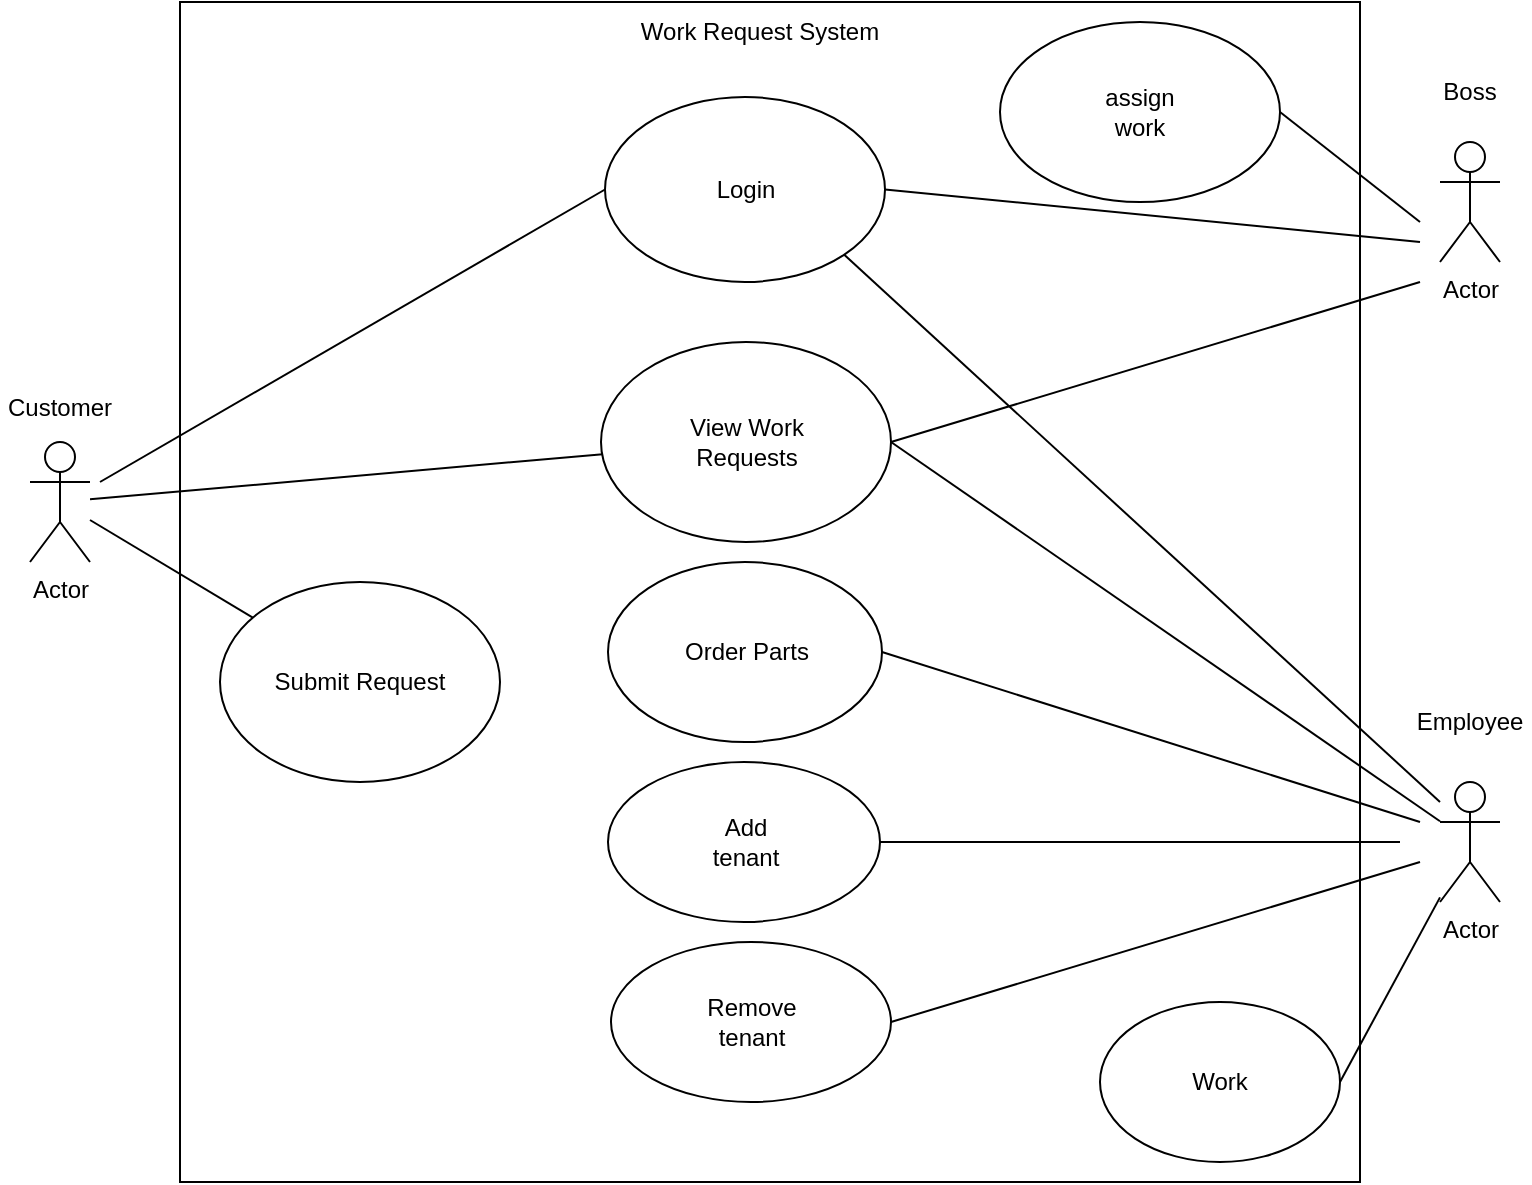<mxfile version="22.1.4" type="google">
  <diagram name="Page-1" id="821M0RyQgXoPKNFaXJW5">
    <mxGraphModel grid="1" page="1" gridSize="10" guides="1" tooltips="1" connect="1" arrows="1" fold="1" pageScale="1" pageWidth="850" pageHeight="1100" math="0" shadow="0">
      <root>
        <mxCell id="0" />
        <mxCell id="1" parent="0" />
        <mxCell id="UMcOcCKrK3EuyzEz2Q15-1" value="Actor" style="shape=umlActor;verticalLabelPosition=bottom;verticalAlign=top;html=1;outlineConnect=0;fontColor=default;" vertex="1" parent="1">
          <mxGeometry x="45" y="410" width="30" height="60" as="geometry" />
        </mxCell>
        <mxCell id="UMcOcCKrK3EuyzEz2Q15-3" value="" style="whiteSpace=wrap;html=1;aspect=fixed;" vertex="1" parent="1">
          <mxGeometry x="120" y="190" width="590" height="590" as="geometry" />
        </mxCell>
        <mxCell id="UMcOcCKrK3EuyzEz2Q15-4" value="Work Request System" style="text;html=1;strokeColor=none;fillColor=none;align=center;verticalAlign=middle;whiteSpace=wrap;rounded=0;" vertex="1" parent="1">
          <mxGeometry x="330" y="190" width="160" height="30" as="geometry" />
        </mxCell>
        <mxCell id="UMcOcCKrK3EuyzEz2Q15-5" value="" style="ellipse;whiteSpace=wrap;html=1;" vertex="1" parent="1">
          <mxGeometry x="140" y="480" width="140" height="100" as="geometry" />
        </mxCell>
        <mxCell id="UMcOcCKrK3EuyzEz2Q15-6" value="Submit Request" style="text;html=1;strokeColor=none;fillColor=none;align=center;verticalAlign=middle;whiteSpace=wrap;rounded=0;" vertex="1" parent="1">
          <mxGeometry x="165" y="507.5" width="90" height="45" as="geometry" />
        </mxCell>
        <mxCell id="UMcOcCKrK3EuyzEz2Q15-7" value="Customer" style="text;html=1;strokeColor=none;fillColor=none;align=center;verticalAlign=middle;whiteSpace=wrap;rounded=0;" vertex="1" parent="1">
          <mxGeometry x="30" y="377.5" width="60" height="30" as="geometry" />
        </mxCell>
        <mxCell id="UMcOcCKrK3EuyzEz2Q15-8" value="" style="ellipse;whiteSpace=wrap;html=1;" vertex="1" parent="1">
          <mxGeometry x="330.5" y="360" width="145" height="100" as="geometry" />
        </mxCell>
        <mxCell id="UMcOcCKrK3EuyzEz2Q15-9" value="View Work Requests" style="text;html=1;strokeColor=none;fillColor=none;align=center;verticalAlign=middle;whiteSpace=wrap;rounded=0;" vertex="1" parent="1">
          <mxGeometry x="355.5" y="387.5" width="95" height="45" as="geometry" />
        </mxCell>
        <mxCell id="UMcOcCKrK3EuyzEz2Q15-23" value="" style="endArrow=none;html=1;rounded=0;" edge="1" parent="1" source="UMcOcCKrK3EuyzEz2Q15-1" target="UMcOcCKrK3EuyzEz2Q15-5">
          <mxGeometry width="50" height="50" relative="1" as="geometry">
            <mxPoint x="300" y="460" as="sourcePoint" />
            <mxPoint x="350" y="410" as="targetPoint" />
          </mxGeometry>
        </mxCell>
        <mxCell id="UMcOcCKrK3EuyzEz2Q15-24" value="" style="endArrow=none;html=1;rounded=0;entryX=0.006;entryY=0.561;entryDx=0;entryDy=0;entryPerimeter=0;" edge="1" parent="1" source="UMcOcCKrK3EuyzEz2Q15-1" target="UMcOcCKrK3EuyzEz2Q15-8">
          <mxGeometry width="50" height="50" relative="1" as="geometry">
            <mxPoint x="300" y="460" as="sourcePoint" />
            <mxPoint x="350" y="410" as="targetPoint" />
          </mxGeometry>
        </mxCell>
        <mxCell id="liWrBR8Kp_9Ju5rL2Qop-1" value="Actor" style="shape=umlActor;verticalLabelPosition=bottom;verticalAlign=top;html=1;outlineConnect=0;" vertex="1" parent="1">
          <mxGeometry x="750" y="260" width="30" height="60" as="geometry" />
        </mxCell>
        <mxCell id="liWrBR8Kp_9Ju5rL2Qop-2" value="Actor" style="shape=umlActor;verticalLabelPosition=bottom;verticalAlign=top;html=1;outlineConnect=0;" vertex="1" parent="1">
          <mxGeometry x="750" y="580" width="30" height="60" as="geometry" />
        </mxCell>
        <mxCell id="liWrBR8Kp_9Ju5rL2Qop-3" value="Boss" style="text;html=1;strokeColor=none;fillColor=none;align=center;verticalAlign=middle;whiteSpace=wrap;rounded=0;" vertex="1" parent="1">
          <mxGeometry x="735" y="220" width="60" height="30" as="geometry" />
        </mxCell>
        <mxCell id="liWrBR8Kp_9Ju5rL2Qop-4" value="Employee" style="text;html=1;strokeColor=none;fillColor=none;align=center;verticalAlign=middle;whiteSpace=wrap;rounded=0;" vertex="1" parent="1">
          <mxGeometry x="735" y="535" width="60" height="30" as="geometry" />
        </mxCell>
        <mxCell id="liWrBR8Kp_9Ju5rL2Qop-5" value="" style="ellipse;whiteSpace=wrap;html=1;" vertex="1" parent="1">
          <mxGeometry x="332.5" y="237.5" width="140" height="92.5" as="geometry" />
        </mxCell>
        <mxCell id="liWrBR8Kp_9Ju5rL2Qop-7" value="" style="ellipse;whiteSpace=wrap;html=1;" vertex="1" parent="1">
          <mxGeometry x="580" y="690" width="120" height="80" as="geometry" />
        </mxCell>
        <mxCell id="liWrBR8Kp_9Ju5rL2Qop-8" value="Work" style="text;html=1;strokeColor=none;fillColor=none;align=center;verticalAlign=middle;whiteSpace=wrap;rounded=0;" vertex="1" parent="1">
          <mxGeometry x="610" y="715" width="60" height="30" as="geometry" />
        </mxCell>
        <mxCell id="liWrBR8Kp_9Ju5rL2Qop-9" value="" style="endArrow=none;html=1;rounded=0;exitX=1;exitY=0.5;exitDx=0;exitDy=0;" edge="1" parent="1" source="UMcOcCKrK3EuyzEz2Q15-8" target="liWrBR8Kp_9Ju5rL2Qop-2">
          <mxGeometry width="50" height="50" relative="1" as="geometry">
            <mxPoint x="400" y="590" as="sourcePoint" />
            <mxPoint x="450" y="540" as="targetPoint" />
          </mxGeometry>
        </mxCell>
        <mxCell id="liWrBR8Kp_9Ju5rL2Qop-10" value="" style="endArrow=none;html=1;rounded=0;exitX=1;exitY=0.5;exitDx=0;exitDy=0;" edge="1" parent="1" source="liWrBR8Kp_9Ju5rL2Qop-7" target="liWrBR8Kp_9Ju5rL2Qop-2">
          <mxGeometry width="50" height="50" relative="1" as="geometry">
            <mxPoint x="590" y="690" as="sourcePoint" />
            <mxPoint x="640" y="640" as="targetPoint" />
          </mxGeometry>
        </mxCell>
        <mxCell id="liWrBR8Kp_9Ju5rL2Qop-11" value="" style="ellipse;whiteSpace=wrap;html=1;" vertex="1" parent="1">
          <mxGeometry x="530" y="200" width="140" height="90" as="geometry" />
        </mxCell>
        <mxCell id="liWrBR8Kp_9Ju5rL2Qop-12" value="assign work" style="text;html=1;strokeColor=none;fillColor=none;align=center;verticalAlign=middle;whiteSpace=wrap;rounded=0;" vertex="1" parent="1">
          <mxGeometry x="570" y="230" width="60" height="30" as="geometry" />
        </mxCell>
        <mxCell id="liWrBR8Kp_9Ju5rL2Qop-13" value="" style="endArrow=none;html=1;rounded=0;exitX=1;exitY=0.5;exitDx=0;exitDy=0;" edge="1" parent="1" source="liWrBR8Kp_9Ju5rL2Qop-11">
          <mxGeometry width="50" height="50" relative="1" as="geometry">
            <mxPoint x="610" y="420" as="sourcePoint" />
            <mxPoint x="740" y="300" as="targetPoint" />
          </mxGeometry>
        </mxCell>
        <mxCell id="liWrBR8Kp_9Ju5rL2Qop-14" value="" style="endArrow=none;html=1;rounded=0;exitX=1;exitY=0.5;exitDx=0;exitDy=0;" edge="1" parent="1" source="UMcOcCKrK3EuyzEz2Q15-8">
          <mxGeometry width="50" height="50" relative="1" as="geometry">
            <mxPoint x="600" y="420" as="sourcePoint" />
            <mxPoint x="740" y="330" as="targetPoint" />
          </mxGeometry>
        </mxCell>
        <mxCell id="liWrBR8Kp_9Ju5rL2Qop-16" value="" style="ellipse;whiteSpace=wrap;html=1;" vertex="1" parent="1">
          <mxGeometry x="334" y="470" width="137" height="90" as="geometry" />
        </mxCell>
        <mxCell id="liWrBR8Kp_9Ju5rL2Qop-17" value="Order Parts" style="text;html=1;strokeColor=none;fillColor=none;align=center;verticalAlign=middle;whiteSpace=wrap;rounded=0;" vertex="1" parent="1">
          <mxGeometry x="366.75" y="500" width="72.5" height="30" as="geometry" />
        </mxCell>
        <mxCell id="liWrBR8Kp_9Ju5rL2Qop-18" value="" style="endArrow=none;html=1;rounded=0;entryX=1;entryY=0.5;entryDx=0;entryDy=0;" edge="1" parent="1" target="liWrBR8Kp_9Ju5rL2Qop-16">
          <mxGeometry width="50" height="50" relative="1" as="geometry">
            <mxPoint x="740" y="600" as="sourcePoint" />
            <mxPoint x="690" y="520" as="targetPoint" />
          </mxGeometry>
        </mxCell>
        <mxCell id="-CT79PJvSh09xC_3GgRH-1" value="Login" style="text;html=1;strokeColor=none;fillColor=none;align=center;verticalAlign=middle;whiteSpace=wrap;rounded=0;" vertex="1" parent="1">
          <mxGeometry x="373" y="269" width="60" height="30" as="geometry" />
        </mxCell>
        <mxCell id="-CT79PJvSh09xC_3GgRH-2" value="" style="endArrow=none;html=1;rounded=0;entryX=0;entryY=0.5;entryDx=0;entryDy=0;" edge="1" parent="1" target="liWrBR8Kp_9Ju5rL2Qop-5">
          <mxGeometry width="50" height="50" relative="1" as="geometry">
            <mxPoint x="80" y="430" as="sourcePoint" />
            <mxPoint x="250" y="280" as="targetPoint" />
          </mxGeometry>
        </mxCell>
        <mxCell id="-CT79PJvSh09xC_3GgRH-3" value="" style="endArrow=none;html=1;rounded=0;exitX=1;exitY=0.5;exitDx=0;exitDy=0;" edge="1" parent="1" source="liWrBR8Kp_9Ju5rL2Qop-5">
          <mxGeometry width="50" height="50" relative="1" as="geometry">
            <mxPoint x="630" y="300" as="sourcePoint" />
            <mxPoint x="740" y="310" as="targetPoint" />
          </mxGeometry>
        </mxCell>
        <mxCell id="-CT79PJvSh09xC_3GgRH-4" value="" style="endArrow=none;html=1;rounded=0;exitX=1;exitY=1;exitDx=0;exitDy=0;" edge="1" parent="1" source="liWrBR8Kp_9Ju5rL2Qop-5">
          <mxGeometry width="50" height="50" relative="1" as="geometry">
            <mxPoint x="470" y="500" as="sourcePoint" />
            <mxPoint x="750" y="590" as="targetPoint" />
          </mxGeometry>
        </mxCell>
        <mxCell id="j2NpIPSiDcP__njucYZe-1" value="" style="ellipse;whiteSpace=wrap;html=1;" vertex="1" parent="1">
          <mxGeometry x="334" y="570" width="136" height="80" as="geometry" />
        </mxCell>
        <mxCell id="j2NpIPSiDcP__njucYZe-2" value="" style="ellipse;whiteSpace=wrap;html=1;" vertex="1" parent="1">
          <mxGeometry x="335.5" y="660" width="140" height="80" as="geometry" />
        </mxCell>
        <mxCell id="j2NpIPSiDcP__njucYZe-3" value="Add tenant" style="text;html=1;strokeColor=none;fillColor=none;align=center;verticalAlign=middle;whiteSpace=wrap;rounded=0;" vertex="1" parent="1">
          <mxGeometry x="373" y="595" width="60" height="30" as="geometry" />
        </mxCell>
        <mxCell id="j2NpIPSiDcP__njucYZe-4" value="Remove tenant" style="text;html=1;strokeColor=none;fillColor=none;align=center;verticalAlign=middle;whiteSpace=wrap;rounded=0;" vertex="1" parent="1">
          <mxGeometry x="376" y="685" width="60" height="30" as="geometry" />
        </mxCell>
        <mxCell id="j2NpIPSiDcP__njucYZe-5" value="" style="endArrow=none;html=1;rounded=0;" edge="1" parent="1" source="j2NpIPSiDcP__njucYZe-1">
          <mxGeometry width="50" height="50" relative="1" as="geometry">
            <mxPoint x="400" y="500" as="sourcePoint" />
            <mxPoint x="730" y="610" as="targetPoint" />
          </mxGeometry>
        </mxCell>
        <mxCell id="j2NpIPSiDcP__njucYZe-6" value="" style="endArrow=none;html=1;rounded=0;exitX=1;exitY=0.5;exitDx=0;exitDy=0;" edge="1" parent="1" source="j2NpIPSiDcP__njucYZe-2">
          <mxGeometry width="50" height="50" relative="1" as="geometry">
            <mxPoint x="510" y="700" as="sourcePoint" />
            <mxPoint x="740" y="620" as="targetPoint" />
          </mxGeometry>
        </mxCell>
      </root>
    </mxGraphModel>
  </diagram>
</mxfile>
